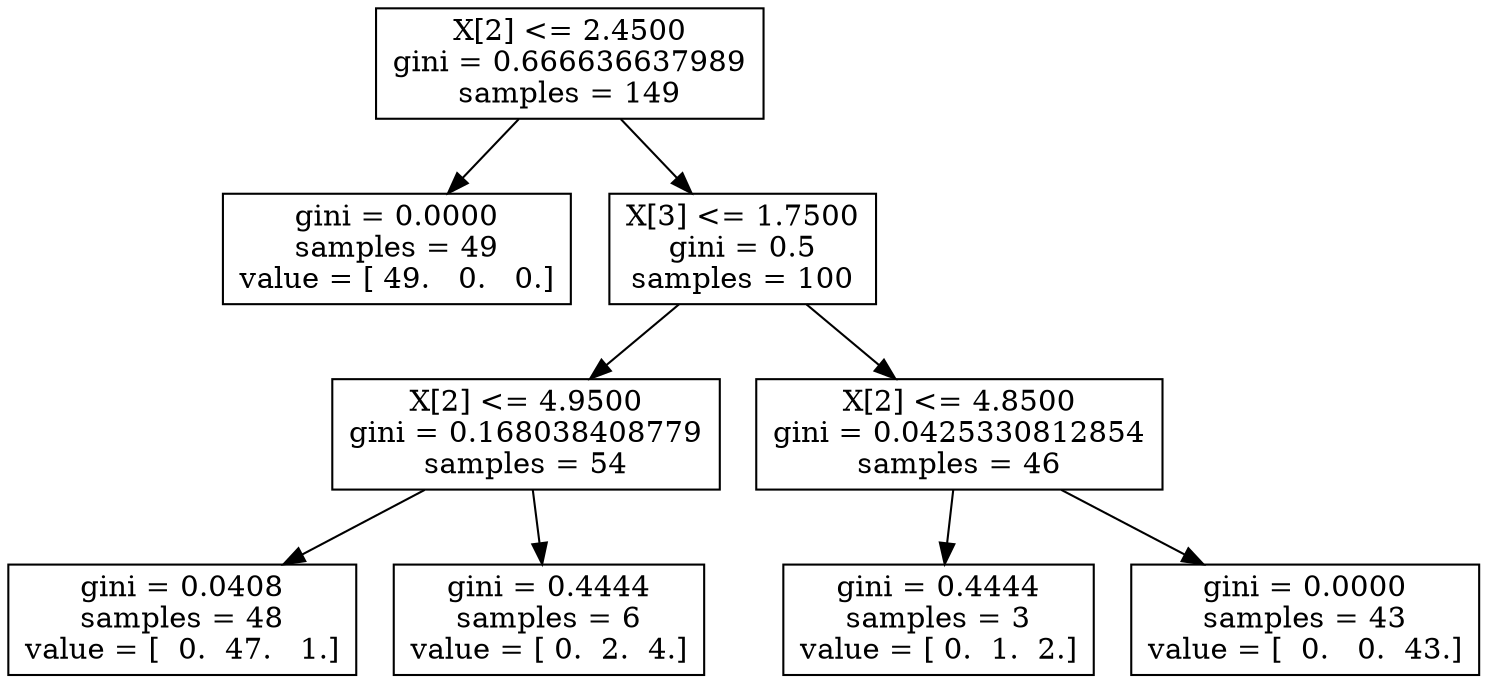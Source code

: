 digraph Tree {
0 [label="X[2] <= 2.4500\ngini = 0.666636637989\nsamples = 149", shape="box"] ;
1 [label="gini = 0.0000\nsamples = 49\nvalue = [ 49.   0.   0.]", shape="box"] ;
0 -> 1 ;
2 [label="X[3] <= 1.7500\ngini = 0.5\nsamples = 100", shape="box"] ;
0 -> 2 ;
3 [label="X[2] <= 4.9500\ngini = 0.168038408779\nsamples = 54", shape="box"] ;
2 -> 3 ;
4 [label="gini = 0.0408\nsamples = 48\nvalue = [  0.  47.   1.]", shape="box"] ;
3 -> 4 ;
5 [label="gini = 0.4444\nsamples = 6\nvalue = [ 0.  2.  4.]", shape="box"] ;
3 -> 5 ;
6 [label="X[2] <= 4.8500\ngini = 0.0425330812854\nsamples = 46", shape="box"] ;
2 -> 6 ;
7 [label="gini = 0.4444\nsamples = 3\nvalue = [ 0.  1.  2.]", shape="box"] ;
6 -> 7 ;
8 [label="gini = 0.0000\nsamples = 43\nvalue = [  0.   0.  43.]", shape="box"] ;
6 -> 8 ;
}